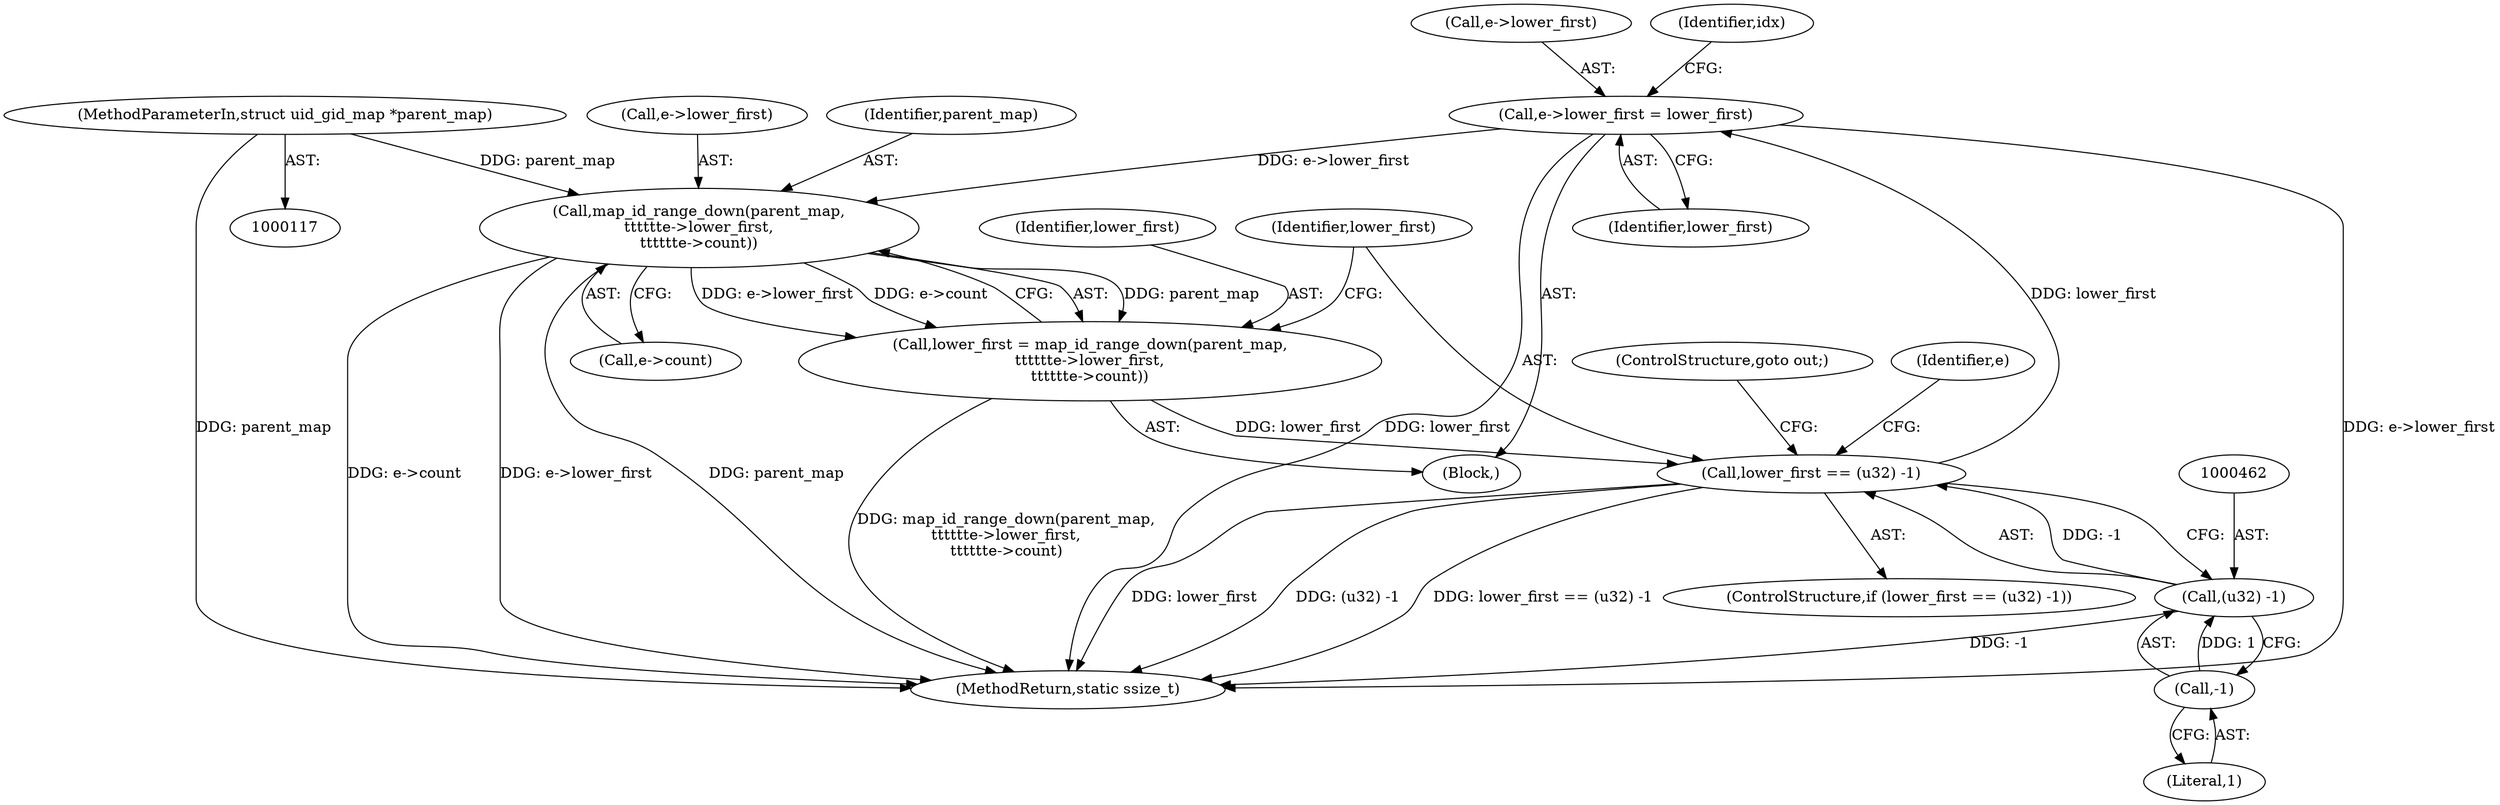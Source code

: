 digraph "0_linux_d2f007dbe7e4c9583eea6eb04d60001e85c6f1bd@pointer" {
"1000466" [label="(Call,e->lower_first = lower_first)"];
"1000459" [label="(Call,lower_first == (u32) -1)"];
"1000448" [label="(Call,lower_first = map_id_range_down(parent_map,\n\t\t\t\t\t\te->lower_first,\n\t\t\t\t\t\te->count))"];
"1000450" [label="(Call,map_id_range_down(parent_map,\n\t\t\t\t\t\te->lower_first,\n\t\t\t\t\t\te->count))"];
"1000124" [label="(MethodParameterIn,struct uid_gid_map *parent_map)"];
"1000466" [label="(Call,e->lower_first = lower_first)"];
"1000461" [label="(Call,(u32) -1)"];
"1000463" [label="(Call,-1)"];
"1000124" [label="(MethodParameterIn,struct uid_gid_map *parent_map)"];
"1000470" [label="(Identifier,lower_first)"];
"1000422" [label="(Block,)"];
"1000450" [label="(Call,map_id_range_down(parent_map,\n\t\t\t\t\t\te->lower_first,\n\t\t\t\t\t\te->count))"];
"1000465" [label="(ControlStructure,goto out;)"];
"1000466" [label="(Call,e->lower_first = lower_first)"];
"1000468" [label="(Identifier,e)"];
"1000463" [label="(Call,-1)"];
"1000461" [label="(Call,(u32) -1)"];
"1000452" [label="(Call,e->lower_first)"];
"1000451" [label="(Identifier,parent_map)"];
"1000464" [label="(Literal,1)"];
"1000455" [label="(Call,e->count)"];
"1000578" [label="(MethodReturn,static ssize_t)"];
"1000458" [label="(ControlStructure,if (lower_first == (u32) -1))"];
"1000467" [label="(Call,e->lower_first)"];
"1000460" [label="(Identifier,lower_first)"];
"1000421" [label="(Identifier,idx)"];
"1000459" [label="(Call,lower_first == (u32) -1)"];
"1000449" [label="(Identifier,lower_first)"];
"1000448" [label="(Call,lower_first = map_id_range_down(parent_map,\n\t\t\t\t\t\te->lower_first,\n\t\t\t\t\t\te->count))"];
"1000466" -> "1000422"  [label="AST: "];
"1000466" -> "1000470"  [label="CFG: "];
"1000467" -> "1000466"  [label="AST: "];
"1000470" -> "1000466"  [label="AST: "];
"1000421" -> "1000466"  [label="CFG: "];
"1000466" -> "1000578"  [label="DDG: e->lower_first"];
"1000466" -> "1000578"  [label="DDG: lower_first"];
"1000466" -> "1000450"  [label="DDG: e->lower_first"];
"1000459" -> "1000466"  [label="DDG: lower_first"];
"1000459" -> "1000458"  [label="AST: "];
"1000459" -> "1000461"  [label="CFG: "];
"1000460" -> "1000459"  [label="AST: "];
"1000461" -> "1000459"  [label="AST: "];
"1000465" -> "1000459"  [label="CFG: "];
"1000468" -> "1000459"  [label="CFG: "];
"1000459" -> "1000578"  [label="DDG: lower_first"];
"1000459" -> "1000578"  [label="DDG: (u32) -1"];
"1000459" -> "1000578"  [label="DDG: lower_first == (u32) -1"];
"1000448" -> "1000459"  [label="DDG: lower_first"];
"1000461" -> "1000459"  [label="DDG: -1"];
"1000448" -> "1000422"  [label="AST: "];
"1000448" -> "1000450"  [label="CFG: "];
"1000449" -> "1000448"  [label="AST: "];
"1000450" -> "1000448"  [label="AST: "];
"1000460" -> "1000448"  [label="CFG: "];
"1000448" -> "1000578"  [label="DDG: map_id_range_down(parent_map,\n\t\t\t\t\t\te->lower_first,\n\t\t\t\t\t\te->count)"];
"1000450" -> "1000448"  [label="DDG: parent_map"];
"1000450" -> "1000448"  [label="DDG: e->lower_first"];
"1000450" -> "1000448"  [label="DDG: e->count"];
"1000450" -> "1000455"  [label="CFG: "];
"1000451" -> "1000450"  [label="AST: "];
"1000452" -> "1000450"  [label="AST: "];
"1000455" -> "1000450"  [label="AST: "];
"1000450" -> "1000578"  [label="DDG: e->count"];
"1000450" -> "1000578"  [label="DDG: e->lower_first"];
"1000450" -> "1000578"  [label="DDG: parent_map"];
"1000124" -> "1000450"  [label="DDG: parent_map"];
"1000124" -> "1000117"  [label="AST: "];
"1000124" -> "1000578"  [label="DDG: parent_map"];
"1000461" -> "1000463"  [label="CFG: "];
"1000462" -> "1000461"  [label="AST: "];
"1000463" -> "1000461"  [label="AST: "];
"1000461" -> "1000578"  [label="DDG: -1"];
"1000463" -> "1000461"  [label="DDG: 1"];
"1000463" -> "1000464"  [label="CFG: "];
"1000464" -> "1000463"  [label="AST: "];
}
